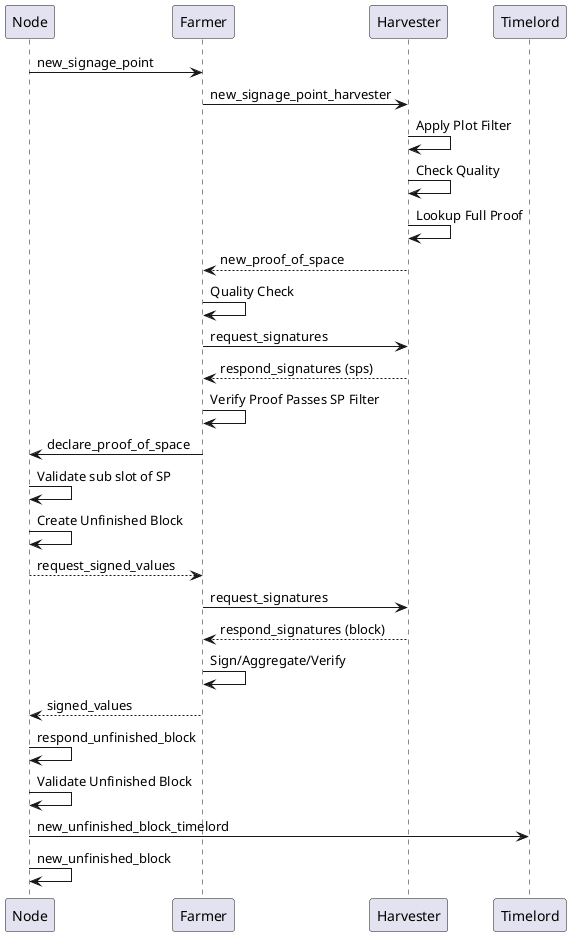 @startuml

Node -> Farmer: new_signage_point
Farmer -> Harvester: new_signage_point_harvester
Harvester -> Harvester: Apply Plot Filter
Harvester -> Harvester: Check Quality
Harvester -> Harvester: Lookup Full Proof
Harvester --> Farmer: new_proof_of_space
Farmer -> Farmer: Quality Check
Farmer -> Harvester: request_signatures
Harvester --> Farmer: respond_signatures (sps)
Farmer -> Farmer: Verify Proof Passes SP Filter
Farmer -> Node: declare_proof_of_space
Node -> Node: Validate sub slot of SP
Node -> Node: Create Unfinished Block
Node --> Farmer: request_signed_values
Farmer -> Harvester: request_signatures
Harvester --> Farmer: respond_signatures (block)
Farmer -> Farmer: Sign/Aggregate/Verify
Farmer --> Node: signed_values
Node -> Node: respond_unfinished_block
Node -> Node: Validate Unfinished Block
Node -> Timelord: new_unfinished_block_timelord
Node -> Node: new_unfinished_block

@enduml